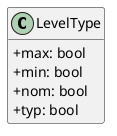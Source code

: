 @startuml
skinparam classAttributeIconSize 0
hide methods

class LevelType {
  +max: bool 
  +min: bool 
  +nom: bool 
  +typ: bool 
}
@enduml